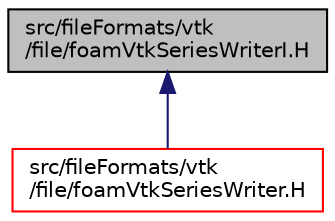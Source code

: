 digraph "src/fileFormats/vtk/file/foamVtkSeriesWriterI.H"
{
  bgcolor="transparent";
  edge [fontname="Helvetica",fontsize="10",labelfontname="Helvetica",labelfontsize="10"];
  node [fontname="Helvetica",fontsize="10",shape=record];
  Node1 [label="src/fileFormats/vtk\l/file/foamVtkSeriesWriterI.H",height=0.2,width=0.4,color="black", fillcolor="grey75", style="filled" fontcolor="black"];
  Node1 -> Node2 [dir="back",color="midnightblue",fontsize="10",style="solid",fontname="Helvetica"];
  Node2 [label="src/fileFormats/vtk\l/file/foamVtkSeriesWriter.H",height=0.2,width=0.4,color="red",URL="$foamVtkSeriesWriter_8H.html"];
}
